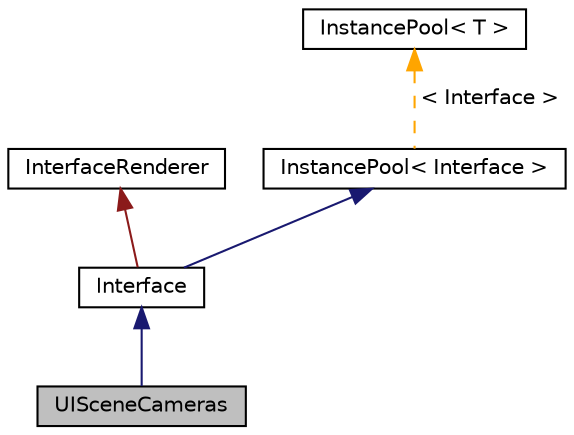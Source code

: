 digraph "UISceneCameras"
{
 // INTERACTIVE_SVG=YES
 // LATEX_PDF_SIZE
  edge [fontname="Helvetica",fontsize="10",labelfontname="Helvetica",labelfontsize="10"];
  node [fontname="Helvetica",fontsize="10",shape=record];
  Node1 [label="UISceneCameras",height=0.2,width=0.4,color="black", fillcolor="grey75", style="filled", fontcolor="black",tooltip=" "];
  Node2 -> Node1 [dir="back",color="midnightblue",fontsize="10",style="solid",fontname="Helvetica"];
  Node2 [label="Interface",height=0.2,width=0.4,color="black", fillcolor="white", style="filled",URL="$class_interface.html",tooltip="Interface code in the Draw method is meant to be implemented by all inheriting classes...."];
  Node3 -> Node2 [dir="back",color="firebrick4",fontsize="10",style="solid",fontname="Helvetica"];
  Node3 [label="InterfaceRenderer",height=0.2,width=0.4,color="black", fillcolor="white", style="filled",URL="$class_interface_renderer.html",tooltip="Main class to implement custom interfaces setups IMGUI to render in the current context"];
  Node4 -> Node2 [dir="back",color="midnightblue",fontsize="10",style="solid",fontname="Helvetica"];
  Node4 [label="InstancePool\< Interface \>",height=0.2,width=0.4,color="black", fillcolor="white", style="filled",URL="$class_instance_pool.html",tooltip=" "];
  Node5 -> Node4 [dir="back",color="orange",fontsize="10",style="dashed",label=" \< Interface \>" ,fontname="Helvetica"];
  Node5 [label="InstancePool\< T \>",height=0.2,width=0.4,color="black", fillcolor="white", style="filled",URL="$class_instance_pool.html",tooltip="Stores all instaces of the inheriting class"];
}
